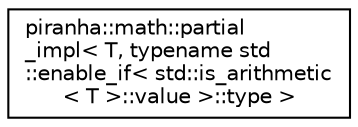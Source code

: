 digraph "Graphical Class Hierarchy"
{
  edge [fontname="Helvetica",fontsize="10",labelfontname="Helvetica",labelfontsize="10"];
  node [fontname="Helvetica",fontsize="10",shape=record];
  rankdir="LR";
  Node0 [label="piranha::math::partial\l_impl\< T, typename std\l::enable_if\< std::is_arithmetic\l\< T \>::value \>::type \>",height=0.2,width=0.4,color="black", fillcolor="white", style="filled",URL="$structpiranha_1_1math_1_1partial__impl_3_01_t_00_01typename_01std_1_1enable__if_3_01std_1_1is__a932a86beb58173e9e98ed77b68c78e2b.html",tooltip="Specialisation of the piranha::math::partial() functor for arithmetic types. "];
}
